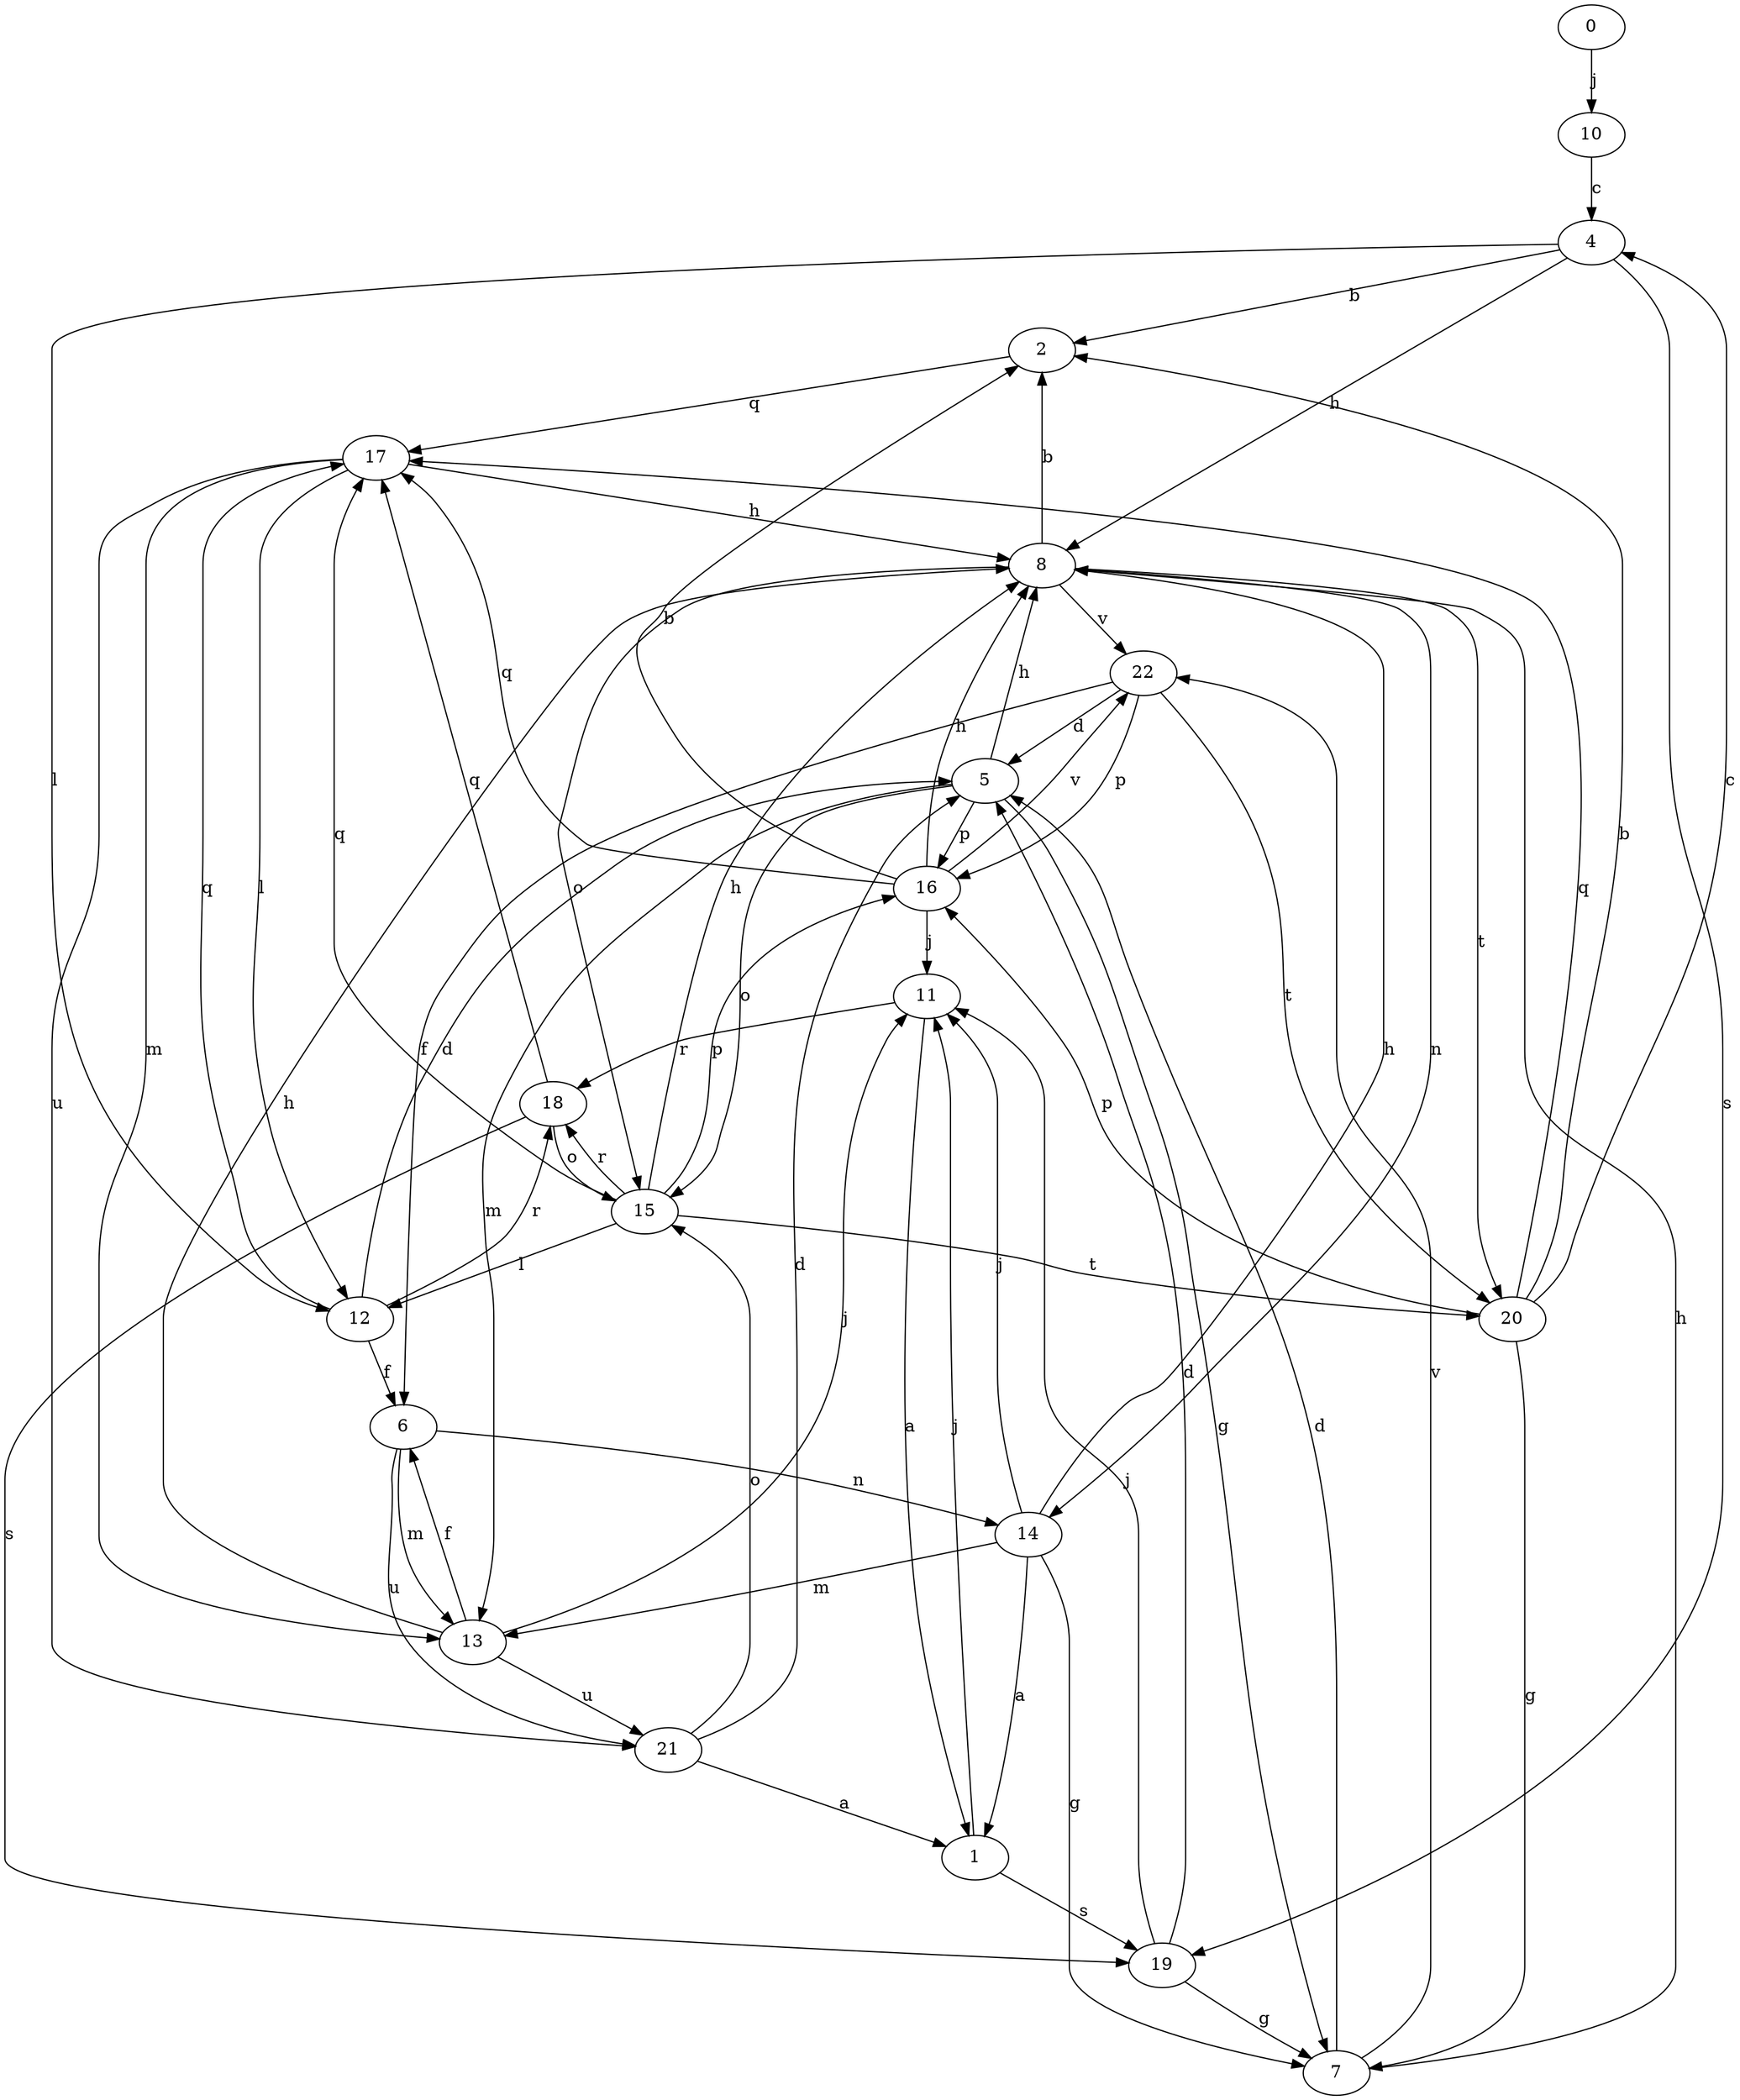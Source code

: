 strict digraph  {
0;
1;
2;
4;
5;
6;
7;
8;
10;
11;
12;
13;
14;
15;
16;
17;
18;
19;
20;
21;
22;
0 -> 10  [label=j];
1 -> 11  [label=j];
1 -> 19  [label=s];
2 -> 17  [label=q];
4 -> 2  [label=b];
4 -> 8  [label=h];
4 -> 12  [label=l];
4 -> 19  [label=s];
5 -> 7  [label=g];
5 -> 8  [label=h];
5 -> 13  [label=m];
5 -> 15  [label=o];
5 -> 16  [label=p];
6 -> 13  [label=m];
6 -> 14  [label=n];
6 -> 21  [label=u];
7 -> 5  [label=d];
7 -> 8  [label=h];
7 -> 22  [label=v];
8 -> 2  [label=b];
8 -> 14  [label=n];
8 -> 15  [label=o];
8 -> 20  [label=t];
8 -> 22  [label=v];
10 -> 4  [label=c];
11 -> 1  [label=a];
11 -> 18  [label=r];
12 -> 5  [label=d];
12 -> 6  [label=f];
12 -> 17  [label=q];
12 -> 18  [label=r];
13 -> 6  [label=f];
13 -> 8  [label=h];
13 -> 11  [label=j];
13 -> 21  [label=u];
14 -> 1  [label=a];
14 -> 7  [label=g];
14 -> 8  [label=h];
14 -> 11  [label=j];
14 -> 13  [label=m];
15 -> 8  [label=h];
15 -> 12  [label=l];
15 -> 16  [label=p];
15 -> 17  [label=q];
15 -> 18  [label=r];
15 -> 20  [label=t];
16 -> 2  [label=b];
16 -> 8  [label=h];
16 -> 11  [label=j];
16 -> 17  [label=q];
16 -> 22  [label=v];
17 -> 8  [label=h];
17 -> 12  [label=l];
17 -> 13  [label=m];
17 -> 21  [label=u];
18 -> 15  [label=o];
18 -> 17  [label=q];
18 -> 19  [label=s];
19 -> 5  [label=d];
19 -> 7  [label=g];
19 -> 11  [label=j];
20 -> 2  [label=b];
20 -> 4  [label=c];
20 -> 7  [label=g];
20 -> 16  [label=p];
20 -> 17  [label=q];
21 -> 1  [label=a];
21 -> 5  [label=d];
21 -> 15  [label=o];
22 -> 5  [label=d];
22 -> 6  [label=f];
22 -> 16  [label=p];
22 -> 20  [label=t];
}
